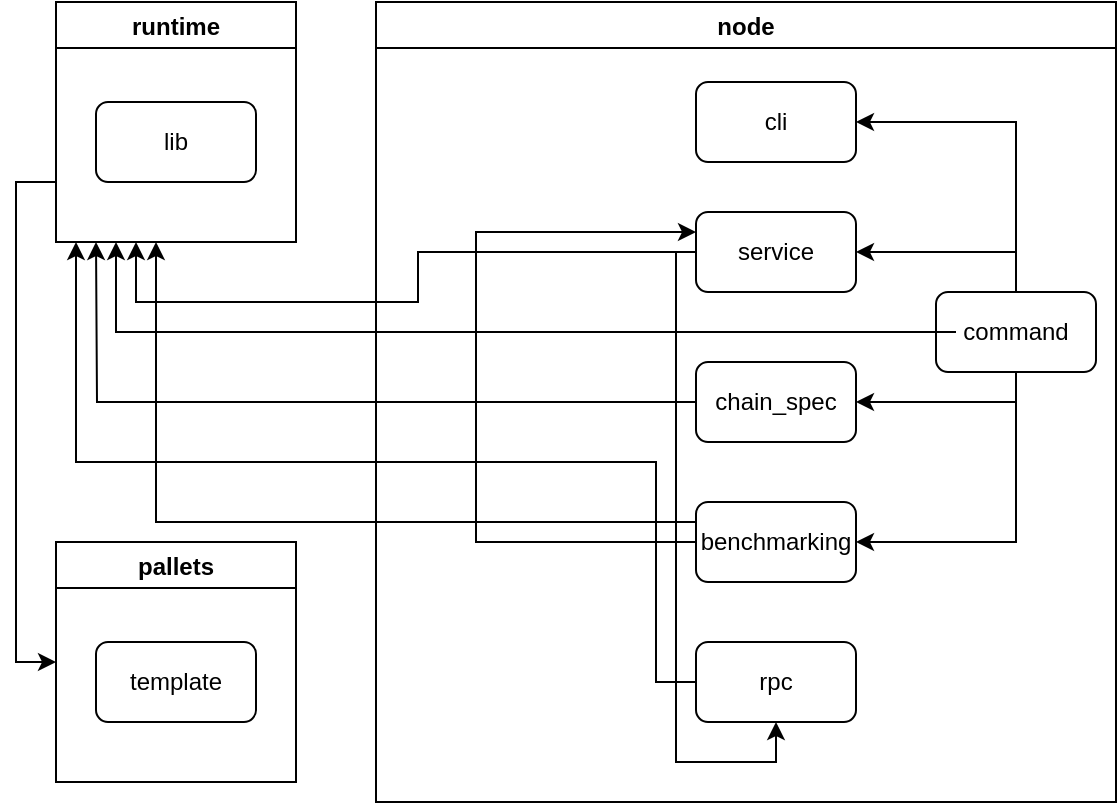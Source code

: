 <mxfile version="24.6.4" type="device">
  <diagram name="第 1 页" id="wkJykeecYDNax1Q27qDN">
    <mxGraphModel dx="592" dy="346" grid="1" gridSize="10" guides="1" tooltips="1" connect="1" arrows="1" fold="1" page="1" pageScale="1" pageWidth="827" pageHeight="1169" math="0" shadow="0">
      <root>
        <mxCell id="0" />
        <mxCell id="1" parent="0" />
        <mxCell id="vtU2kPRldP07xUqXdAhx-10" value="node" style="swimlane;" parent="1" vertex="1">
          <mxGeometry x="320" y="440" width="370" height="400" as="geometry" />
        </mxCell>
        <mxCell id="vtU2kPRldP07xUqXdAhx-1" value="cli" style="rounded=1;whiteSpace=wrap;html=1;" parent="vtU2kPRldP07xUqXdAhx-10" vertex="1">
          <mxGeometry x="160" y="40" width="80" height="40" as="geometry" />
        </mxCell>
        <mxCell id="vtU2kPRldP07xUqXdAhx-25" style="edgeStyle=orthogonalEdgeStyle;rounded=0;orthogonalLoop=1;jettySize=auto;html=1;exitX=0;exitY=0.5;exitDx=0;exitDy=0;entryX=0.5;entryY=1;entryDx=0;entryDy=0;" parent="vtU2kPRldP07xUqXdAhx-10" source="vtU2kPRldP07xUqXdAhx-4" target="vtU2kPRldP07xUqXdAhx-23" edge="1">
          <mxGeometry relative="1" as="geometry">
            <Array as="points">
              <mxPoint x="150" y="125" />
              <mxPoint x="150" y="380" />
              <mxPoint x="200" y="380" />
            </Array>
          </mxGeometry>
        </mxCell>
        <mxCell id="vtU2kPRldP07xUqXdAhx-4" value="service" style="rounded=1;whiteSpace=wrap;html=1;" parent="vtU2kPRldP07xUqXdAhx-10" vertex="1">
          <mxGeometry x="160" y="105" width="80" height="40" as="geometry" />
        </mxCell>
        <mxCell id="vtU2kPRldP07xUqXdAhx-5" value="chain_spec" style="rounded=1;whiteSpace=wrap;html=1;" parent="vtU2kPRldP07xUqXdAhx-10" vertex="1">
          <mxGeometry x="160" y="180" width="80" height="40" as="geometry" />
        </mxCell>
        <mxCell id="vtU2kPRldP07xUqXdAhx-36" style="edgeStyle=orthogonalEdgeStyle;rounded=0;orthogonalLoop=1;jettySize=auto;html=1;exitX=0;exitY=0.5;exitDx=0;exitDy=0;entryX=0;entryY=0.25;entryDx=0;entryDy=0;" parent="vtU2kPRldP07xUqXdAhx-10" source="vtU2kPRldP07xUqXdAhx-6" target="vtU2kPRldP07xUqXdAhx-4" edge="1">
          <mxGeometry relative="1" as="geometry">
            <Array as="points">
              <mxPoint x="50" y="270" />
              <mxPoint x="50" y="115" />
            </Array>
          </mxGeometry>
        </mxCell>
        <mxCell id="vtU2kPRldP07xUqXdAhx-37" style="edgeStyle=orthogonalEdgeStyle;rounded=0;orthogonalLoop=1;jettySize=auto;html=1;exitX=0;exitY=0.5;exitDx=0;exitDy=0;" parent="vtU2kPRldP07xUqXdAhx-10" source="vtU2kPRldP07xUqXdAhx-6" edge="1">
          <mxGeometry relative="1" as="geometry">
            <mxPoint x="-110" y="120" as="targetPoint" />
            <Array as="points">
              <mxPoint x="160" y="260" />
              <mxPoint x="-110" y="260" />
            </Array>
          </mxGeometry>
        </mxCell>
        <mxCell id="vtU2kPRldP07xUqXdAhx-6" value="benchmarking" style="rounded=1;whiteSpace=wrap;html=1;" parent="vtU2kPRldP07xUqXdAhx-10" vertex="1">
          <mxGeometry x="160" y="250" width="80" height="40" as="geometry" />
        </mxCell>
        <mxCell id="vtU2kPRldP07xUqXdAhx-26" style="edgeStyle=orthogonalEdgeStyle;rounded=0;orthogonalLoop=1;jettySize=auto;html=1;exitX=0.5;exitY=0;exitDx=0;exitDy=0;entryX=1;entryY=0.5;entryDx=0;entryDy=0;" parent="vtU2kPRldP07xUqXdAhx-10" source="vtU2kPRldP07xUqXdAhx-2" target="vtU2kPRldP07xUqXdAhx-1" edge="1">
          <mxGeometry relative="1" as="geometry" />
        </mxCell>
        <mxCell id="vtU2kPRldP07xUqXdAhx-27" style="edgeStyle=orthogonalEdgeStyle;rounded=0;orthogonalLoop=1;jettySize=auto;html=1;exitX=0.5;exitY=0;exitDx=0;exitDy=0;entryX=1;entryY=0.5;entryDx=0;entryDy=0;" parent="vtU2kPRldP07xUqXdAhx-10" source="vtU2kPRldP07xUqXdAhx-2" target="vtU2kPRldP07xUqXdAhx-4" edge="1">
          <mxGeometry relative="1" as="geometry" />
        </mxCell>
        <mxCell id="vtU2kPRldP07xUqXdAhx-28" style="edgeStyle=orthogonalEdgeStyle;rounded=0;orthogonalLoop=1;jettySize=auto;html=1;exitX=0.5;exitY=1;exitDx=0;exitDy=0;entryX=1;entryY=0.5;entryDx=0;entryDy=0;" parent="vtU2kPRldP07xUqXdAhx-10" source="vtU2kPRldP07xUqXdAhx-2" target="vtU2kPRldP07xUqXdAhx-5" edge="1">
          <mxGeometry relative="1" as="geometry">
            <Array as="points">
              <mxPoint x="320" y="200" />
            </Array>
          </mxGeometry>
        </mxCell>
        <mxCell id="vtU2kPRldP07xUqXdAhx-29" style="edgeStyle=orthogonalEdgeStyle;rounded=0;orthogonalLoop=1;jettySize=auto;html=1;exitX=0.5;exitY=1;exitDx=0;exitDy=0;entryX=1;entryY=0.5;entryDx=0;entryDy=0;" parent="vtU2kPRldP07xUqXdAhx-10" source="vtU2kPRldP07xUqXdAhx-2" target="vtU2kPRldP07xUqXdAhx-6" edge="1">
          <mxGeometry relative="1" as="geometry" />
        </mxCell>
        <mxCell id="vtU2kPRldP07xUqXdAhx-2" value="command" style="rounded=1;whiteSpace=wrap;html=1;" parent="vtU2kPRldP07xUqXdAhx-10" vertex="1">
          <mxGeometry x="280" y="145" width="80" height="40" as="geometry" />
        </mxCell>
        <mxCell id="vtU2kPRldP07xUqXdAhx-23" value="rpc" style="rounded=1;whiteSpace=wrap;html=1;" parent="vtU2kPRldP07xUqXdAhx-10" vertex="1">
          <mxGeometry x="160" y="320" width="80" height="40" as="geometry" />
        </mxCell>
        <mxCell id="vtU2kPRldP07xUqXdAhx-34" style="edgeStyle=orthogonalEdgeStyle;rounded=0;orthogonalLoop=1;jettySize=auto;html=1;exitX=0;exitY=0.75;exitDx=0;exitDy=0;entryX=0;entryY=0.5;entryDx=0;entryDy=0;" parent="1" source="vtU2kPRldP07xUqXdAhx-21" target="vtU2kPRldP07xUqXdAhx-32" edge="1">
          <mxGeometry relative="1" as="geometry" />
        </mxCell>
        <mxCell id="vtU2kPRldP07xUqXdAhx-21" value="runtime" style="swimlane;" parent="1" vertex="1">
          <mxGeometry x="160" y="440" width="120" height="120" as="geometry" />
        </mxCell>
        <mxCell id="vtU2kPRldP07xUqXdAhx-22" value="lib" style="rounded=1;whiteSpace=wrap;html=1;" parent="vtU2kPRldP07xUqXdAhx-21" vertex="1">
          <mxGeometry x="20" y="50" width="80" height="40" as="geometry" />
        </mxCell>
        <mxCell id="vtU2kPRldP07xUqXdAhx-24" style="edgeStyle=orthogonalEdgeStyle;rounded=0;orthogonalLoop=1;jettySize=auto;html=1;exitX=0;exitY=0.5;exitDx=0;exitDy=0;" parent="1" source="vtU2kPRldP07xUqXdAhx-23" edge="1">
          <mxGeometry relative="1" as="geometry">
            <mxPoint x="170" y="560" as="targetPoint" />
            <Array as="points">
              <mxPoint x="460" y="780" />
              <mxPoint x="460" y="670" />
              <mxPoint x="170" y="670" />
            </Array>
          </mxGeometry>
        </mxCell>
        <mxCell id="vtU2kPRldP07xUqXdAhx-30" style="edgeStyle=orthogonalEdgeStyle;rounded=0;orthogonalLoop=1;jettySize=auto;html=1;exitX=0;exitY=0.5;exitDx=0;exitDy=0;" parent="1" edge="1">
          <mxGeometry relative="1" as="geometry">
            <mxPoint x="610" y="605" as="sourcePoint" />
            <mxPoint x="190" y="560" as="targetPoint" />
            <Array as="points">
              <mxPoint x="190" y="605" />
              <mxPoint x="190" y="560" />
            </Array>
          </mxGeometry>
        </mxCell>
        <mxCell id="vtU2kPRldP07xUqXdAhx-31" style="edgeStyle=orthogonalEdgeStyle;rounded=0;orthogonalLoop=1;jettySize=auto;html=1;exitX=0;exitY=0.5;exitDx=0;exitDy=0;entryX=0.25;entryY=1;entryDx=0;entryDy=0;" parent="1" edge="1" source="vtU2kPRldP07xUqXdAhx-5">
          <mxGeometry relative="1" as="geometry">
            <mxPoint x="470" y="640" as="sourcePoint" />
            <mxPoint x="180" y="560" as="targetPoint" />
          </mxGeometry>
        </mxCell>
        <mxCell id="vtU2kPRldP07xUqXdAhx-32" value="pallets" style="swimlane;" parent="1" vertex="1">
          <mxGeometry x="160" y="710" width="120" height="120" as="geometry" />
        </mxCell>
        <mxCell id="vtU2kPRldP07xUqXdAhx-33" value="template" style="rounded=1;whiteSpace=wrap;html=1;" parent="vtU2kPRldP07xUqXdAhx-32" vertex="1">
          <mxGeometry x="20" y="50" width="80" height="40" as="geometry" />
        </mxCell>
        <mxCell id="vtU2kPRldP07xUqXdAhx-35" style="edgeStyle=orthogonalEdgeStyle;rounded=0;orthogonalLoop=1;jettySize=auto;html=1;exitX=0;exitY=0.5;exitDx=0;exitDy=0;" parent="1" edge="1">
          <mxGeometry relative="1" as="geometry">
            <mxPoint x="200" y="560" as="targetPoint" />
            <mxPoint x="480" y="565" as="sourcePoint" />
            <Array as="points">
              <mxPoint x="341" y="565" />
              <mxPoint x="341" y="590" />
              <mxPoint x="200" y="590" />
            </Array>
          </mxGeometry>
        </mxCell>
      </root>
    </mxGraphModel>
  </diagram>
</mxfile>
